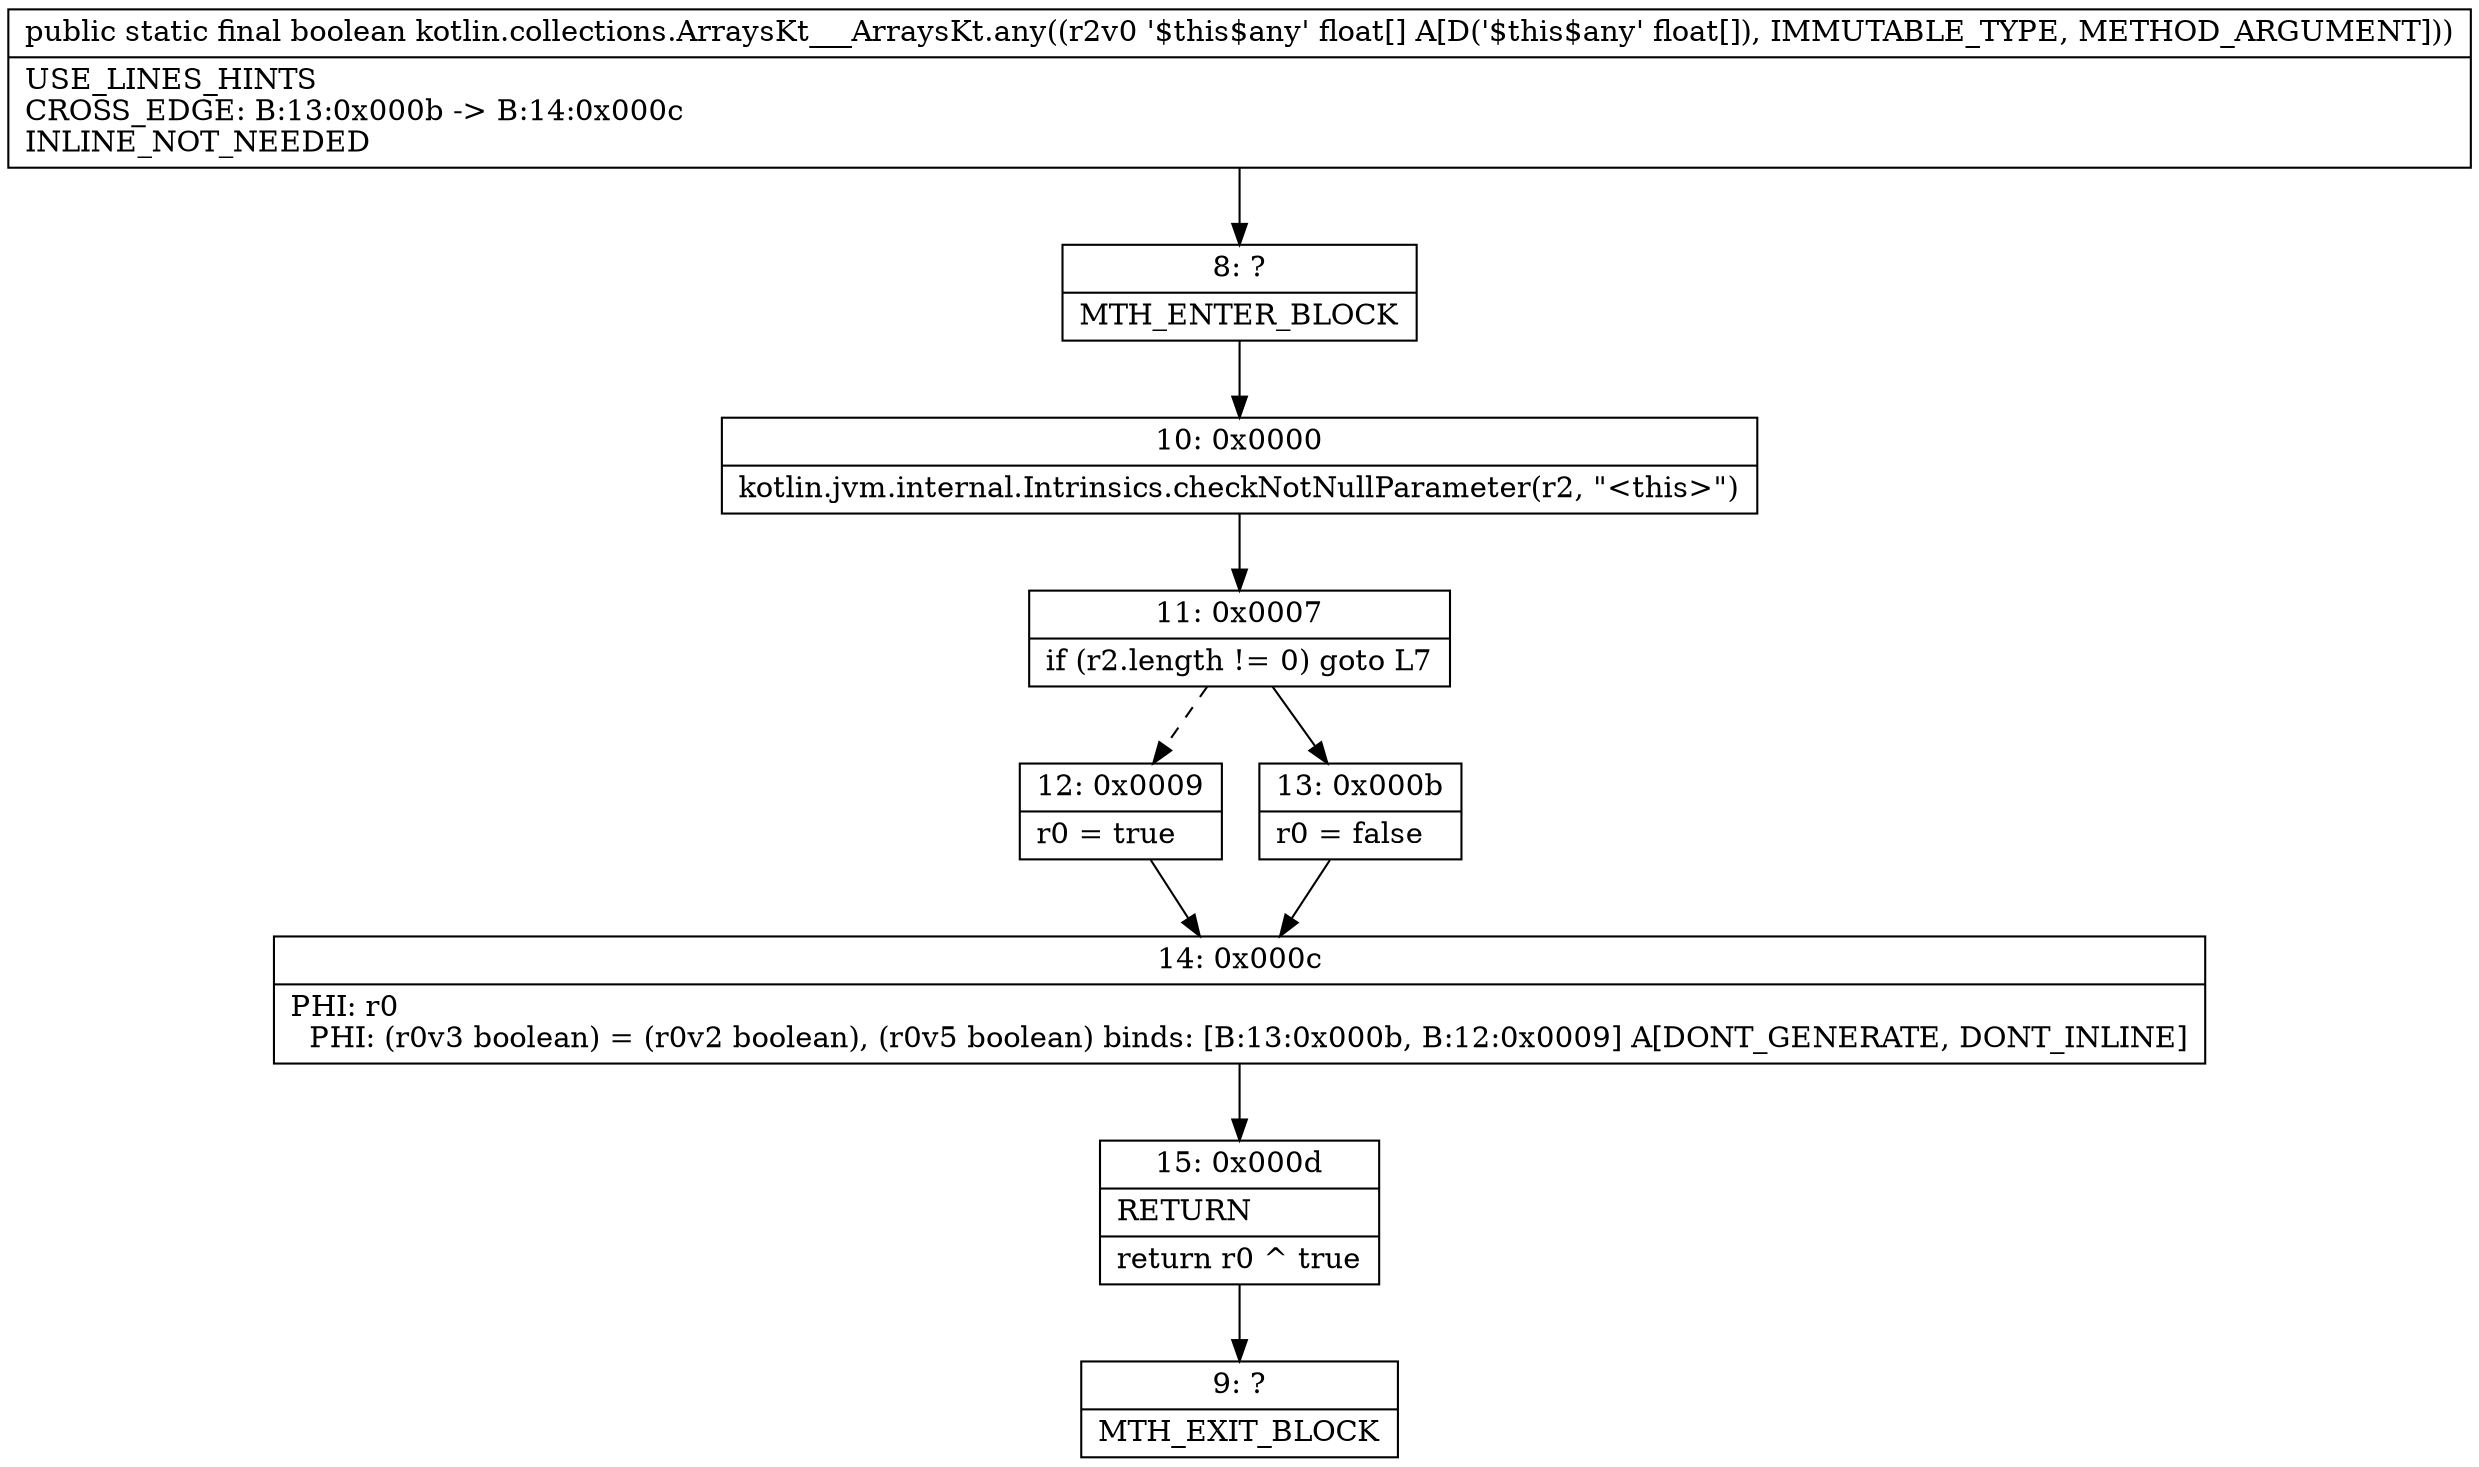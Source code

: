 digraph "CFG forkotlin.collections.ArraysKt___ArraysKt.any([F)Z" {
Node_8 [shape=record,label="{8\:\ ?|MTH_ENTER_BLOCK\l}"];
Node_10 [shape=record,label="{10\:\ 0x0000|kotlin.jvm.internal.Intrinsics.checkNotNullParameter(r2, \"\<this\>\")\l}"];
Node_11 [shape=record,label="{11\:\ 0x0007|if (r2.length != 0) goto L7\l}"];
Node_12 [shape=record,label="{12\:\ 0x0009|r0 = true\l}"];
Node_14 [shape=record,label="{14\:\ 0x000c|PHI: r0 \l  PHI: (r0v3 boolean) = (r0v2 boolean), (r0v5 boolean) binds: [B:13:0x000b, B:12:0x0009] A[DONT_GENERATE, DONT_INLINE]\l}"];
Node_15 [shape=record,label="{15\:\ 0x000d|RETURN\l|return r0 ^ true\l}"];
Node_9 [shape=record,label="{9\:\ ?|MTH_EXIT_BLOCK\l}"];
Node_13 [shape=record,label="{13\:\ 0x000b|r0 = false\l}"];
MethodNode[shape=record,label="{public static final boolean kotlin.collections.ArraysKt___ArraysKt.any((r2v0 '$this$any' float[] A[D('$this$any' float[]), IMMUTABLE_TYPE, METHOD_ARGUMENT]))  | USE_LINES_HINTS\lCROSS_EDGE: B:13:0x000b \-\> B:14:0x000c\lINLINE_NOT_NEEDED\l}"];
MethodNode -> Node_8;Node_8 -> Node_10;
Node_10 -> Node_11;
Node_11 -> Node_12[style=dashed];
Node_11 -> Node_13;
Node_12 -> Node_14;
Node_14 -> Node_15;
Node_15 -> Node_9;
Node_13 -> Node_14;
}

